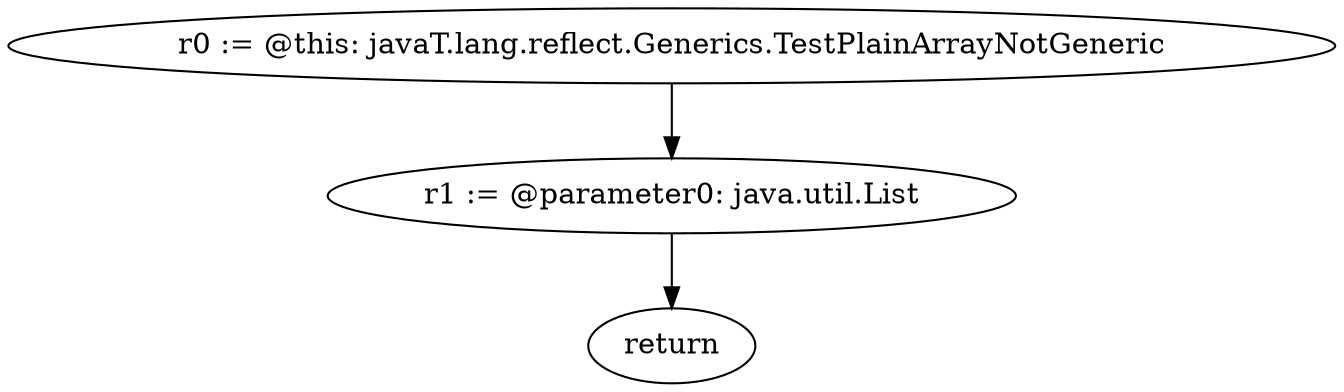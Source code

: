 digraph "unitGraph" {
    "r0 := @this: javaT.lang.reflect.Generics.TestPlainArrayNotGeneric"
    "r1 := @parameter0: java.util.List"
    "return"
    "r0 := @this: javaT.lang.reflect.Generics.TestPlainArrayNotGeneric"->"r1 := @parameter0: java.util.List";
    "r1 := @parameter0: java.util.List"->"return";
}
